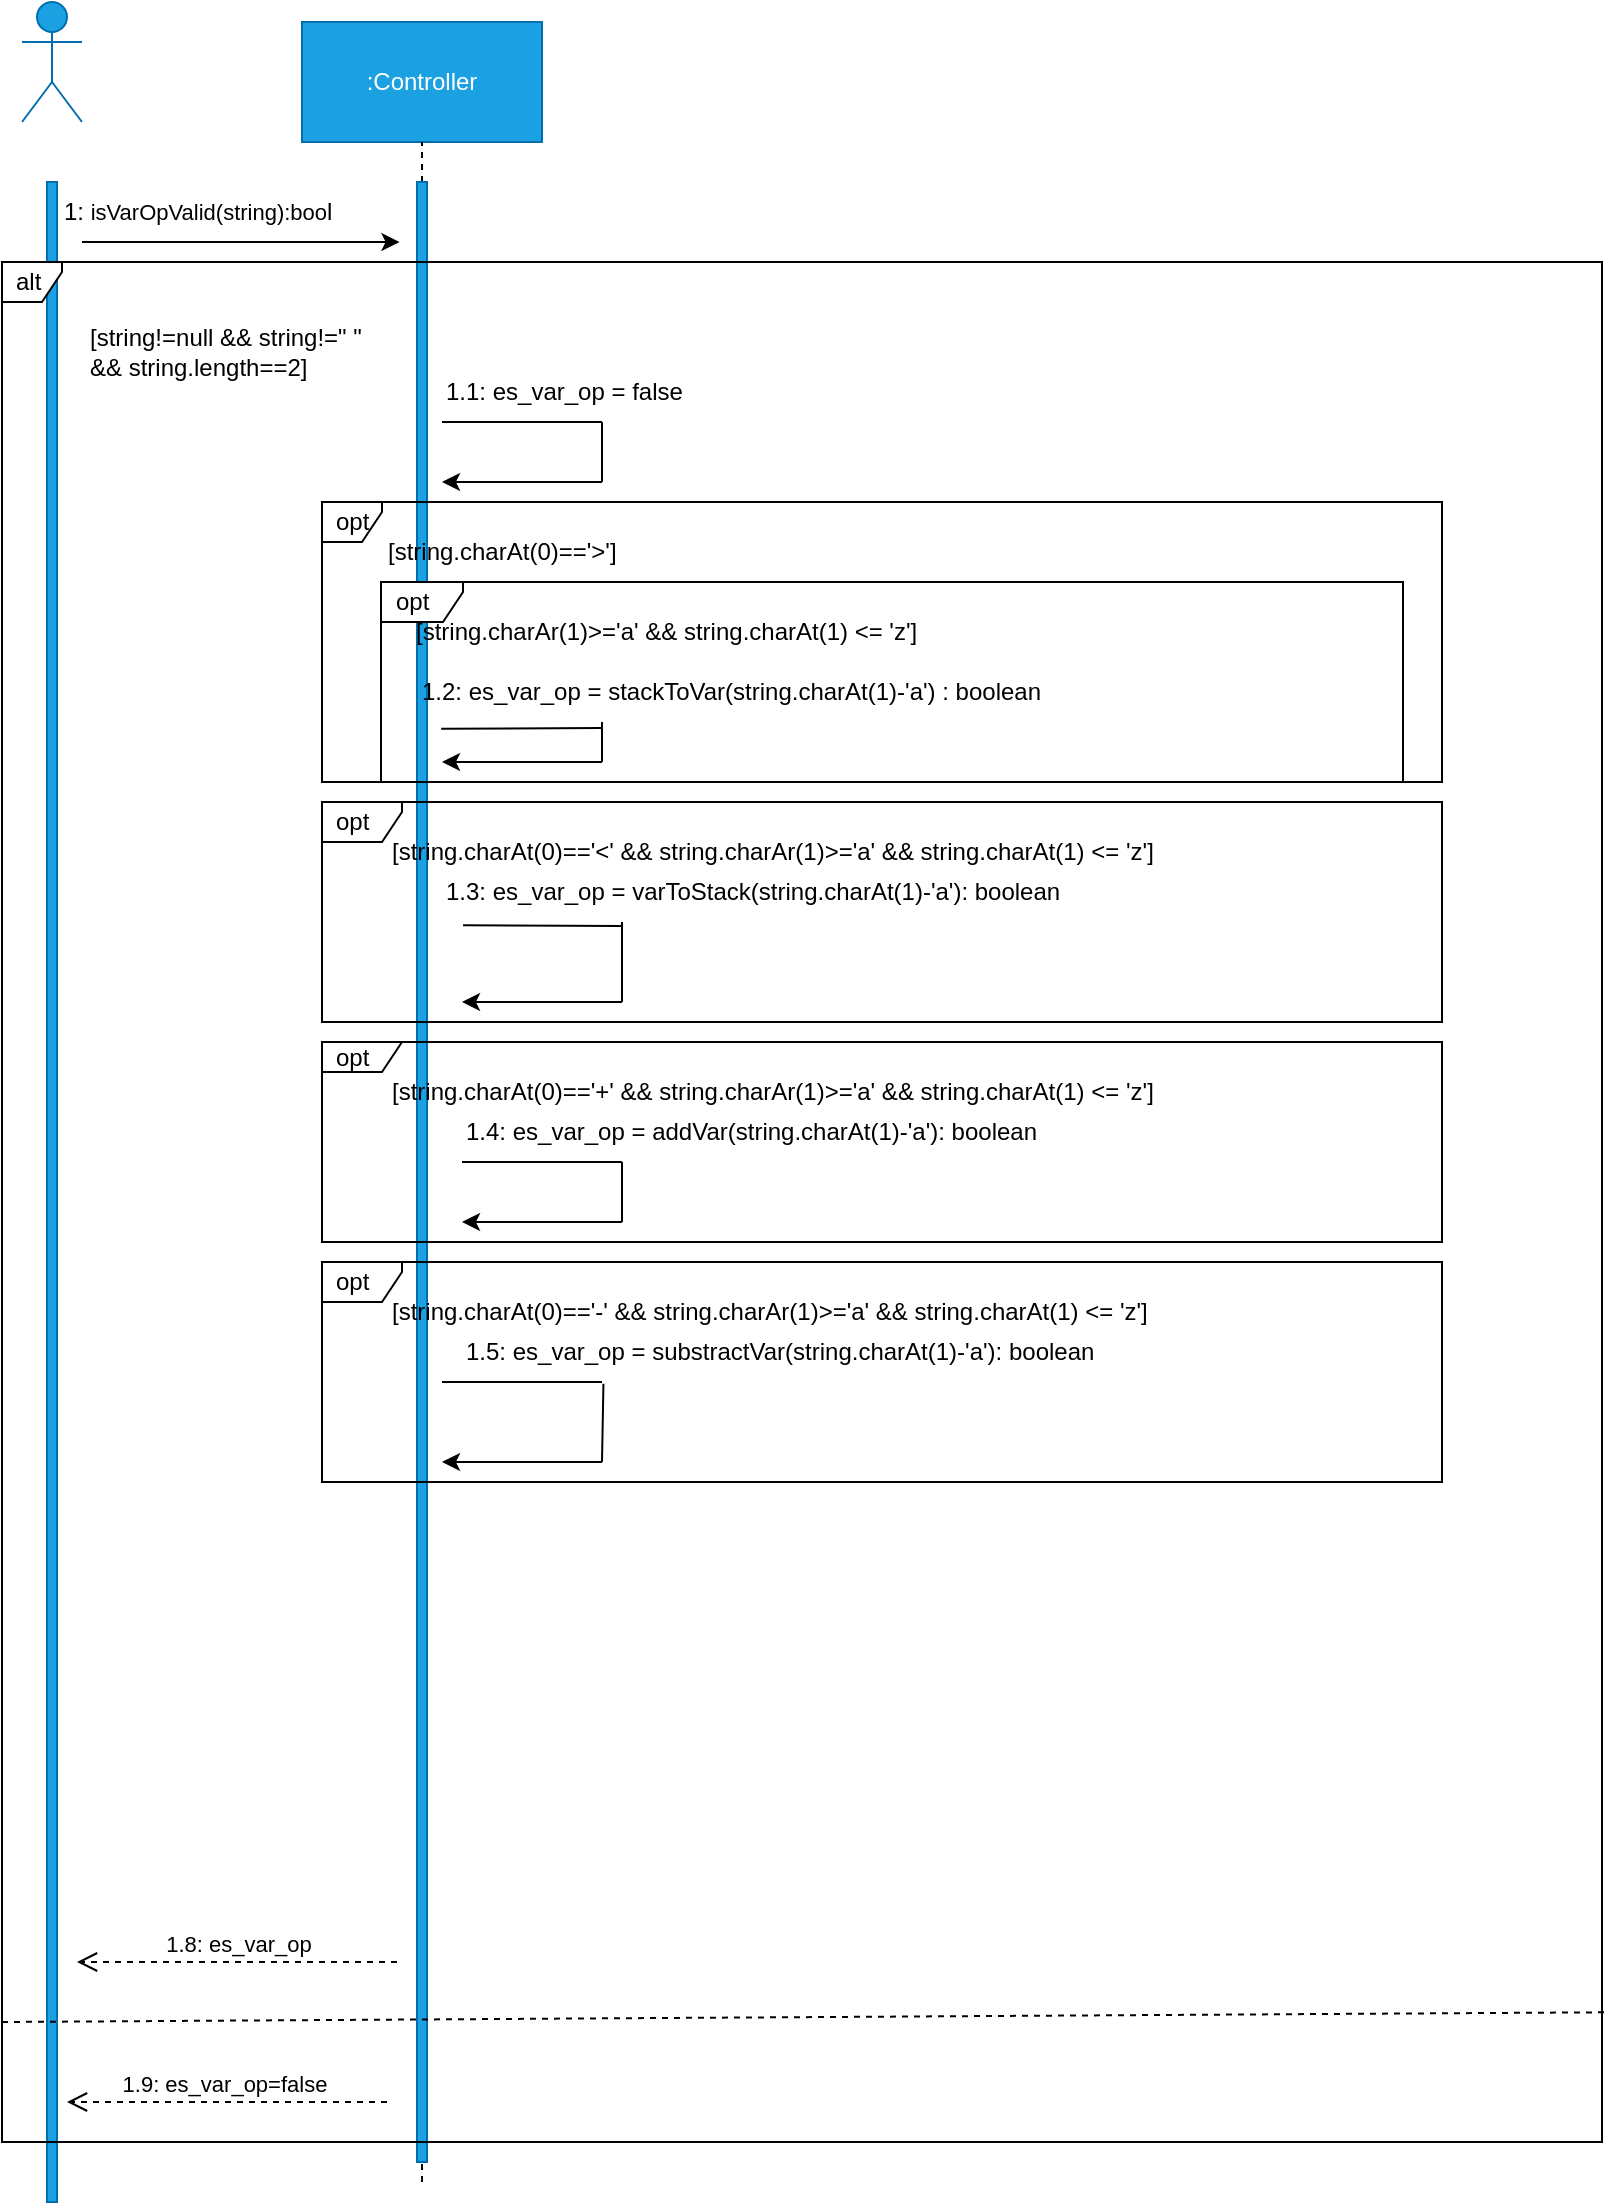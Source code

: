 <mxfile>
    <diagram id="ID5KRd4RKkRZU2XfiE9O" name="Page-1">
        <mxGraphModel dx="810" dy="604" grid="1" gridSize="10" guides="1" tooltips="1" connect="1" arrows="1" fold="1" page="1" pageScale="1" pageWidth="850" pageHeight="1100" math="0" shadow="0">
            <root>
                <mxCell id="0"/>
                <mxCell id="1" parent="0"/>
                <mxCell id="2" value="Actor" style="shape=umlActor;verticalLabelPosition=bottom;verticalAlign=top;html=1;fillColor=#1ba1e2;fontColor=#ffffff;strokeColor=#006EAF;" parent="1" vertex="1">
                    <mxGeometry x="50" y="20" width="30" height="60" as="geometry"/>
                </mxCell>
                <mxCell id="3" value="" style="html=1;points=[];perimeter=orthogonalPerimeter;fillColor=#1ba1e2;fontColor=#ffffff;strokeColor=#006EAF;" parent="1" vertex="1">
                    <mxGeometry x="62.5" y="110" width="5" height="1010" as="geometry"/>
                </mxCell>
                <mxCell id="4" value="" style="endArrow=classic;html=1;entryX=1;entryY=1;entryDx=0;entryDy=0;" parent="1" target="5" edge="1">
                    <mxGeometry width="50" height="50" relative="1" as="geometry">
                        <mxPoint x="80" y="140" as="sourcePoint"/>
                        <mxPoint x="200" y="140" as="targetPoint"/>
                    </mxGeometry>
                </mxCell>
                <mxCell id="5" value="1: &lt;font style=&quot;font-size: 11px;&quot;&gt;isVarOpValid(string):boo&lt;/font&gt;l" style="text;html=1;strokeColor=none;fillColor=none;align=left;verticalAlign=middle;whiteSpace=wrap;rounded=0;" parent="1" vertex="1">
                    <mxGeometry x="68.75" y="110" width="170" height="30" as="geometry"/>
                </mxCell>
                <mxCell id="6" value=":Controller" style="rounded=0;whiteSpace=wrap;html=1;fillColor=#1ba1e2;fontColor=#ffffff;strokeColor=#006EAF;" parent="1" vertex="1">
                    <mxGeometry x="190" y="30" width="120" height="60" as="geometry"/>
                </mxCell>
                <mxCell id="8" value="" style="endArrow=none;dashed=1;html=1;startArrow=none;" parent="1" source="10" edge="1">
                    <mxGeometry width="50" height="50" relative="1" as="geometry">
                        <mxPoint x="250" y="810" as="sourcePoint"/>
                        <mxPoint x="250" y="90" as="targetPoint"/>
                    </mxGeometry>
                </mxCell>
                <mxCell id="9" value="" style="endArrow=none;dashed=1;html=1;" parent="1" target="10" edge="1">
                    <mxGeometry width="50" height="50" relative="1" as="geometry">
                        <mxPoint x="250" y="1110" as="sourcePoint"/>
                        <mxPoint x="250" y="90" as="targetPoint"/>
                    </mxGeometry>
                </mxCell>
                <mxCell id="10" value="" style="html=1;points=[];perimeter=orthogonalPerimeter;fillColor=#1ba1e2;fontColor=#ffffff;strokeColor=#006EAF;" parent="1" vertex="1">
                    <mxGeometry x="247.5" y="110" width="5" height="990" as="geometry"/>
                </mxCell>
                <mxCell id="11" value="alt" style="shape=umlFrame;whiteSpace=wrap;html=1;width=30;height=20;boundedLbl=1;verticalAlign=middle;align=left;spacingLeft=5;" parent="1" vertex="1">
                    <mxGeometry x="40" y="150" width="800" height="940" as="geometry"/>
                </mxCell>
                <mxCell id="12" value="[string!=null &amp;amp;&amp;amp; string!=&quot; &quot; &amp;amp;&amp;amp; string.length==2]" style="text;html=1;strokeColor=none;fillColor=none;align=left;verticalAlign=middle;whiteSpace=wrap;rounded=0;" parent="1" vertex="1">
                    <mxGeometry x="82" y="180" width="147.5" height="30" as="geometry"/>
                </mxCell>
                <mxCell id="14" value="" style="endArrow=classic;html=1;" parent="1" edge="1">
                    <mxGeometry width="50" height="50" relative="1" as="geometry">
                        <mxPoint x="340" y="260" as="sourcePoint"/>
                        <mxPoint x="260" y="260" as="targetPoint"/>
                        <Array as="points">
                            <mxPoint x="290" y="260"/>
                        </Array>
                    </mxGeometry>
                </mxCell>
                <mxCell id="15" value="" style="endArrow=none;html=1;" parent="1" edge="1">
                    <mxGeometry width="50" height="50" relative="1" as="geometry">
                        <mxPoint x="340" y="260" as="sourcePoint"/>
                        <mxPoint x="340" y="230" as="targetPoint"/>
                    </mxGeometry>
                </mxCell>
                <mxCell id="16" value="" style="endArrow=none;html=1;" parent="1" edge="1">
                    <mxGeometry width="50" height="50" relative="1" as="geometry">
                        <mxPoint x="260" y="230" as="sourcePoint"/>
                        <mxPoint x="340" y="230" as="targetPoint"/>
                    </mxGeometry>
                </mxCell>
                <mxCell id="17" value="1.1: es_var_op = false" style="text;html=1;strokeColor=none;fillColor=none;align=left;verticalAlign=middle;whiteSpace=wrap;rounded=0;" parent="1" vertex="1">
                    <mxGeometry x="260" y="200" width="150" height="30" as="geometry"/>
                </mxCell>
                <mxCell id="18" value="opt" style="shape=umlFrame;whiteSpace=wrap;html=1;width=30;height=20;boundedLbl=1;verticalAlign=middle;align=left;spacingLeft=5;" parent="1" vertex="1">
                    <mxGeometry x="200" y="270" width="560" height="140" as="geometry"/>
                </mxCell>
                <mxCell id="19" value="1.2: es_var_op = stackToVar(string.charAt(1)-'a') : boolean" style="text;html=1;strokeColor=none;fillColor=none;align=left;verticalAlign=middle;whiteSpace=wrap;rounded=0;" parent="1" vertex="1">
                    <mxGeometry x="247.5" y="350" width="390" height="30" as="geometry"/>
                </mxCell>
                <mxCell id="20" value="[string.charAt(0)=='&amp;gt;']" style="text;html=1;strokeColor=none;fillColor=none;align=left;verticalAlign=middle;whiteSpace=wrap;rounded=0;" parent="1" vertex="1">
                    <mxGeometry x="231.25" y="280" width="70" height="30" as="geometry"/>
                </mxCell>
                <mxCell id="21" value="" style="endArrow=classic;html=1;" parent="1" edge="1">
                    <mxGeometry width="50" height="50" relative="1" as="geometry">
                        <mxPoint x="340" y="400" as="sourcePoint"/>
                        <mxPoint x="260" y="400" as="targetPoint"/>
                        <Array as="points">
                            <mxPoint x="320" y="400"/>
                            <mxPoint x="290" y="400"/>
                        </Array>
                    </mxGeometry>
                </mxCell>
                <mxCell id="22" value="" style="endArrow=none;html=1;" parent="1" edge="1">
                    <mxGeometry width="50" height="50" relative="1" as="geometry">
                        <mxPoint x="340" y="400" as="sourcePoint"/>
                        <mxPoint x="340" y="380" as="targetPoint"/>
                    </mxGeometry>
                </mxCell>
                <mxCell id="23" value="" style="endArrow=none;html=1;exitX=0.031;exitY=1.111;exitDx=0;exitDy=0;exitPerimeter=0;" parent="1" source="19" edge="1">
                    <mxGeometry width="50" height="50" relative="1" as="geometry">
                        <mxPoint x="290" y="420" as="sourcePoint"/>
                        <mxPoint x="340" y="383" as="targetPoint"/>
                    </mxGeometry>
                </mxCell>
                <mxCell id="24" value="opt" style="shape=umlFrame;whiteSpace=wrap;html=1;width=40;height=20;boundedLbl=1;verticalAlign=middle;align=left;spacingLeft=5;" parent="1" vertex="1">
                    <mxGeometry x="200" y="420" width="560" height="110" as="geometry"/>
                </mxCell>
                <mxCell id="25" value="[string.charAt(0)=='&amp;lt;' &amp;amp;&amp;amp; string.charAr(1)&amp;gt;='a' &amp;amp;&amp;amp; string.charAt(1) &amp;lt;= 'z']" style="text;html=1;strokeColor=none;fillColor=none;align=left;verticalAlign=middle;whiteSpace=wrap;rounded=0;" parent="1" vertex="1">
                    <mxGeometry x="232.5" y="430" width="397.5" height="30" as="geometry"/>
                </mxCell>
                <mxCell id="26" value="1.3: es_var_op = varToStack(string.charAt(1)-'a'): boolean" style="text;html=1;strokeColor=none;fillColor=none;align=left;verticalAlign=middle;whiteSpace=wrap;rounded=0;" parent="1" vertex="1">
                    <mxGeometry x="260" y="450" width="310" height="30" as="geometry"/>
                </mxCell>
                <mxCell id="27" value="" style="endArrow=classic;html=1;" parent="1" edge="1">
                    <mxGeometry width="50" height="50" relative="1" as="geometry">
                        <mxPoint x="350" y="520" as="sourcePoint"/>
                        <mxPoint x="270" y="520" as="targetPoint"/>
                        <Array as="points">
                            <mxPoint x="300" y="520"/>
                            <mxPoint x="280" y="520"/>
                        </Array>
                    </mxGeometry>
                </mxCell>
                <mxCell id="28" value="" style="endArrow=none;html=1;" parent="1" edge="1">
                    <mxGeometry width="50" height="50" relative="1" as="geometry">
                        <mxPoint x="350" y="520" as="sourcePoint"/>
                        <mxPoint x="350" y="480" as="targetPoint"/>
                    </mxGeometry>
                </mxCell>
                <mxCell id="29" value="" style="endArrow=none;html=1;exitX=0.034;exitY=1.056;exitDx=0;exitDy=0;exitPerimeter=0;" parent="1" source="26" edge="1">
                    <mxGeometry width="50" height="50" relative="1" as="geometry">
                        <mxPoint x="270" y="490" as="sourcePoint"/>
                        <mxPoint x="350" y="482" as="targetPoint"/>
                    </mxGeometry>
                </mxCell>
                <mxCell id="31" value="opt" style="shape=umlFrame;whiteSpace=wrap;html=1;width=40;height=15;boundedLbl=1;verticalAlign=middle;align=left;spacingLeft=5;" parent="1" vertex="1">
                    <mxGeometry x="200" y="540" width="560" height="100" as="geometry"/>
                </mxCell>
                <mxCell id="32" value="[string.charAt(0)=='+' &amp;amp;&amp;amp; string.charAr(1)&amp;gt;='a' &amp;amp;&amp;amp; string.charAt(1) &amp;lt;= 'z']" style="text;html=1;strokeColor=none;fillColor=none;align=left;verticalAlign=middle;whiteSpace=wrap;rounded=0;" parent="1" vertex="1">
                    <mxGeometry x="232.5" y="550" width="387.5" height="30" as="geometry"/>
                </mxCell>
                <mxCell id="33" value="1.4: es_var_op = addVar(string.charAt(1)-'a'): boolean&amp;nbsp;" style="text;html=1;strokeColor=none;fillColor=none;align=left;verticalAlign=middle;whiteSpace=wrap;rounded=0;" parent="1" vertex="1">
                    <mxGeometry x="270" y="570" width="390" height="30" as="geometry"/>
                </mxCell>
                <mxCell id="34" value="" style="endArrow=classic;html=1;" parent="1" edge="1">
                    <mxGeometry width="50" height="50" relative="1" as="geometry">
                        <mxPoint x="350" y="630" as="sourcePoint"/>
                        <mxPoint x="270" y="630" as="targetPoint"/>
                        <Array as="points">
                            <mxPoint x="330" y="630"/>
                            <mxPoint x="300" y="630"/>
                        </Array>
                    </mxGeometry>
                </mxCell>
                <mxCell id="35" value="" style="endArrow=none;html=1;" parent="1" edge="1">
                    <mxGeometry width="50" height="50" relative="1" as="geometry">
                        <mxPoint x="350" y="630" as="sourcePoint"/>
                        <mxPoint x="350" y="600" as="targetPoint"/>
                    </mxGeometry>
                </mxCell>
                <mxCell id="36" value="" style="endArrow=none;html=1;" parent="1" edge="1">
                    <mxGeometry width="50" height="50" relative="1" as="geometry">
                        <mxPoint x="270" y="600" as="sourcePoint"/>
                        <mxPoint x="350" y="600" as="targetPoint"/>
                    </mxGeometry>
                </mxCell>
                <mxCell id="37" value="opt" style="shape=umlFrame;whiteSpace=wrap;html=1;width=40;height=20;boundedLbl=1;verticalAlign=middle;align=left;spacingLeft=5;" parent="1" vertex="1">
                    <mxGeometry x="200" y="650" width="560" height="110" as="geometry"/>
                </mxCell>
                <mxCell id="38" value="[string.charAt(0)=='-' &amp;amp;&amp;amp; string.charAr(1)&amp;gt;='a' &amp;amp;&amp;amp; string.charAt(1) &amp;lt;= 'z']" style="text;html=1;strokeColor=none;fillColor=none;align=left;verticalAlign=middle;whiteSpace=wrap;rounded=0;" parent="1" vertex="1">
                    <mxGeometry x="232.5" y="660" width="387.5" height="30" as="geometry"/>
                </mxCell>
                <mxCell id="39" value="" style="endArrow=classic;html=1;" parent="1" edge="1">
                    <mxGeometry width="50" height="50" relative="1" as="geometry">
                        <mxPoint x="340" y="750" as="sourcePoint"/>
                        <mxPoint x="260" y="750" as="targetPoint"/>
                        <Array as="points">
                            <mxPoint x="320" y="750"/>
                            <mxPoint x="290" y="750"/>
                        </Array>
                    </mxGeometry>
                </mxCell>
                <mxCell id="40" value="1.5: es_var_op = substractVar(string.charAt(1)-'a'): boolean" style="text;html=1;strokeColor=none;fillColor=none;align=left;verticalAlign=middle;whiteSpace=wrap;rounded=0;" parent="1" vertex="1">
                    <mxGeometry x="270" y="680" width="320" height="30" as="geometry"/>
                </mxCell>
                <mxCell id="41" value="" style="endArrow=none;html=1;entryX=0.221;entryY=1.028;entryDx=0;entryDy=0;entryPerimeter=0;" parent="1" target="40" edge="1">
                    <mxGeometry width="50" height="50" relative="1" as="geometry">
                        <mxPoint x="340" y="750" as="sourcePoint"/>
                        <mxPoint x="390" y="700" as="targetPoint"/>
                    </mxGeometry>
                </mxCell>
                <mxCell id="42" value="" style="endArrow=none;html=1;" parent="1" edge="1">
                    <mxGeometry width="50" height="50" relative="1" as="geometry">
                        <mxPoint x="260" y="710" as="sourcePoint"/>
                        <mxPoint x="340" y="710" as="targetPoint"/>
                    </mxGeometry>
                </mxCell>
                <mxCell id="56" value="1.8: es_var_op" style="endArrow=open;startArrow=none;endFill=0;startFill=0;endSize=8;html=1;verticalAlign=bottom;dashed=1;labelBackgroundColor=none;" parent="1" edge="1">
                    <mxGeometry width="160" relative="1" as="geometry">
                        <mxPoint x="237.5" y="1000" as="sourcePoint"/>
                        <mxPoint x="77.5" y="1000" as="targetPoint"/>
                    </mxGeometry>
                </mxCell>
                <mxCell id="57" value="" style="endArrow=none;dashed=1;html=1;entryX=1.004;entryY=0.931;entryDx=0;entryDy=0;entryPerimeter=0;" parent="1" target="11" edge="1">
                    <mxGeometry width="50" height="50" relative="1" as="geometry">
                        <mxPoint x="40" y="1030" as="sourcePoint"/>
                        <mxPoint x="90" y="980" as="targetPoint"/>
                    </mxGeometry>
                </mxCell>
                <mxCell id="58" value="1.9: es_var_op=false" style="endArrow=open;startArrow=none;endFill=0;startFill=0;endSize=8;html=1;verticalAlign=bottom;dashed=1;labelBackgroundColor=none;" parent="1" edge="1">
                    <mxGeometry x="0.031" width="160" relative="1" as="geometry">
                        <mxPoint x="232.5" y="1070" as="sourcePoint"/>
                        <mxPoint x="72.5" y="1070" as="targetPoint"/>
                        <mxPoint x="1" as="offset"/>
                    </mxGeometry>
                </mxCell>
                <mxCell id="59" value="opt" style="shape=umlFrame;whiteSpace=wrap;html=1;width=41;height=20;boundedLbl=1;verticalAlign=middle;align=left;spacingLeft=5;" vertex="1" parent="1">
                    <mxGeometry x="229.5" y="310" width="511" height="100" as="geometry"/>
                </mxCell>
                <mxCell id="60" value="[string.charAr(1)&amp;gt;='a' &amp;amp;&amp;amp; string.charAt(1) &amp;lt;= 'z']" style="text;html=1;strokeColor=none;fillColor=none;align=left;verticalAlign=middle;whiteSpace=wrap;rounded=0;" vertex="1" parent="1">
                    <mxGeometry x="245" y="320" width="270" height="30" as="geometry"/>
                </mxCell>
            </root>
        </mxGraphModel>
    </diagram>
</mxfile>